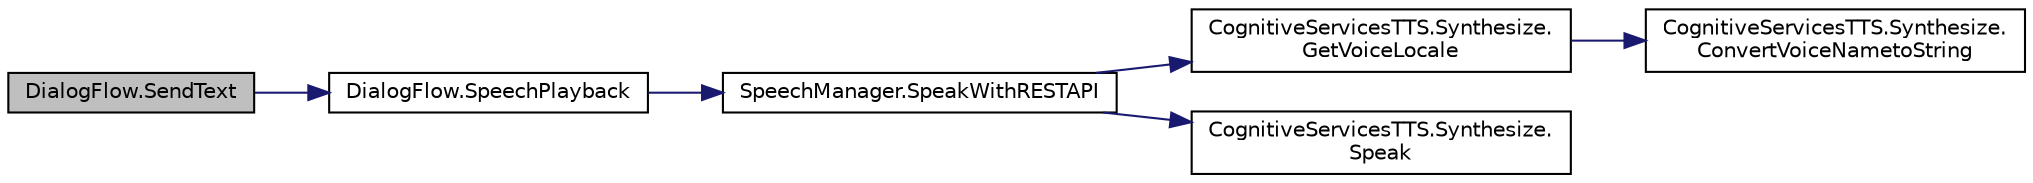 digraph "DialogFlow.SendText"
{
 // LATEX_PDF_SIZE
  edge [fontname="Helvetica",fontsize="10",labelfontname="Helvetica",labelfontsize="10"];
  node [fontname="Helvetica",fontsize="10",shape=record];
  rankdir="LR";
  Node1 [label="DialogFlow.SendText",height=0.2,width=0.4,color="black", fillcolor="grey75", style="filled", fontcolor="black",tooltip=" "];
  Node1 -> Node2 [color="midnightblue",fontsize="10",style="solid",fontname="Helvetica"];
  Node2 [label="DialogFlow.SpeechPlayback",height=0.2,width=0.4,color="black", fillcolor="white", style="filled",URL="$class_dialog_flow.html#a39911c564941edd7d8b775c279097838",tooltip=" "];
  Node2 -> Node3 [color="midnightblue",fontsize="10",style="solid",fontname="Helvetica"];
  Node3 [label="SpeechManager.SpeakWithRESTAPI",height=0.2,width=0.4,color="black", fillcolor="white", style="filled",URL="$class_speech_manager.html#a28ed59cffc74b1ce44a8183d5005e845",tooltip="Converts a text string into synthesized speech using Microsoft Cognitive Services,..."];
  Node3 -> Node4 [color="midnightblue",fontsize="10",style="solid",fontname="Helvetica"];
  Node4 [label="CognitiveServicesTTS.Synthesize.\lGetVoiceLocale",height=0.2,width=0.4,color="black", fillcolor="white", style="filled",URL="$class_cognitive_services_t_t_s_1_1_synthesize.html#a0c9e0199cc9a2f818a75e2d380b3dc8d",tooltip=" "];
  Node4 -> Node5 [color="midnightblue",fontsize="10",style="solid",fontname="Helvetica"];
  Node5 [label="CognitiveServicesTTS.Synthesize.\lConvertVoiceNametoString",height=0.2,width=0.4,color="black", fillcolor="white", style="filled",URL="$class_cognitive_services_t_t_s_1_1_synthesize.html#a7ec1043791dbad9deb7c2b3d7f427a8c",tooltip="Converts a specific VoioceName enum option into its string counterpart as expected by the API when bu..."];
  Node3 -> Node6 [color="midnightblue",fontsize="10",style="solid",fontname="Helvetica"];
  Node6 [label="CognitiveServicesTTS.Synthesize.\lSpeak",height=0.2,width=0.4,color="black", fillcolor="white", style="filled",URL="$class_cognitive_services_t_t_s_1_1_synthesize.html#af1957839423b634042d245edae0090bc",tooltip="Sends the specified text to be spoken to the TTS service and saves the response audio to a file."];
}
